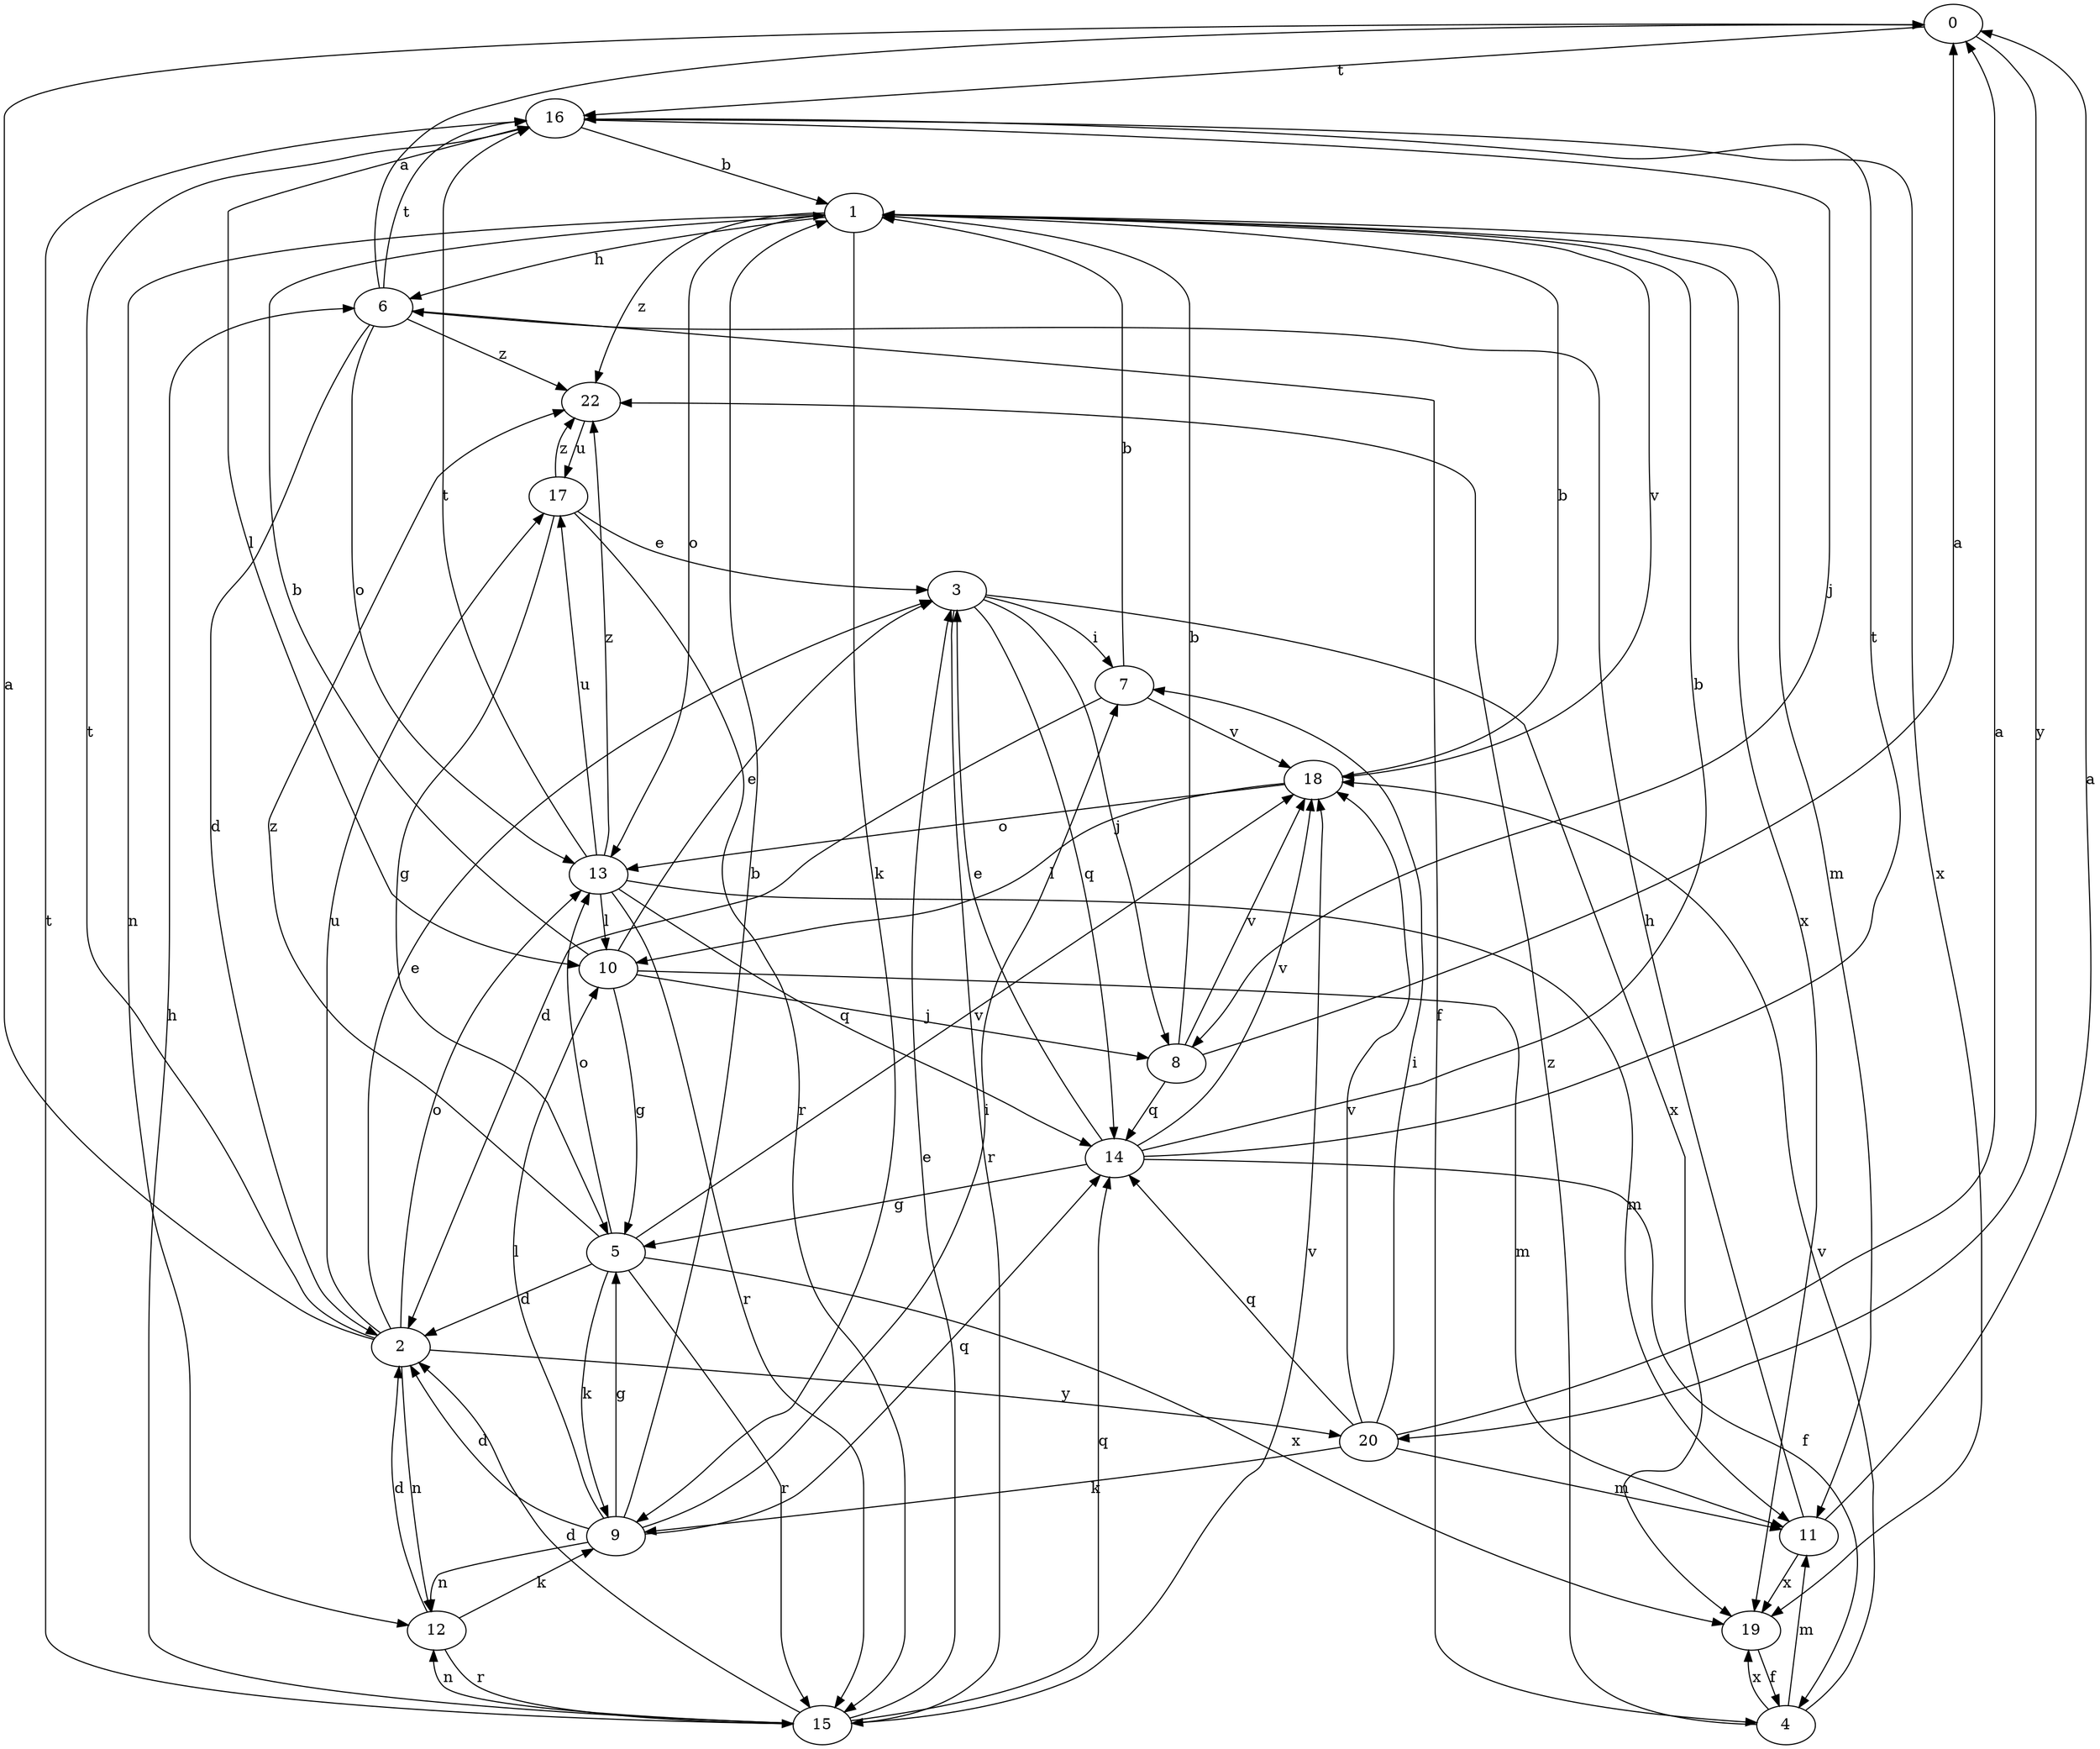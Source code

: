 strict digraph  {
0;
1;
2;
3;
4;
5;
6;
7;
8;
9;
10;
11;
12;
13;
14;
15;
16;
17;
18;
19;
20;
22;
0 -> 16  [label=t];
0 -> 20  [label=y];
1 -> 6  [label=h];
1 -> 9  [label=k];
1 -> 11  [label=m];
1 -> 12  [label=n];
1 -> 13  [label=o];
1 -> 18  [label=v];
1 -> 19  [label=x];
1 -> 22  [label=z];
2 -> 0  [label=a];
2 -> 3  [label=e];
2 -> 12  [label=n];
2 -> 13  [label=o];
2 -> 16  [label=t];
2 -> 17  [label=u];
2 -> 20  [label=y];
3 -> 7  [label=i];
3 -> 8  [label=j];
3 -> 14  [label=q];
3 -> 15  [label=r];
3 -> 19  [label=x];
4 -> 11  [label=m];
4 -> 18  [label=v];
4 -> 19  [label=x];
4 -> 22  [label=z];
5 -> 2  [label=d];
5 -> 9  [label=k];
5 -> 13  [label=o];
5 -> 15  [label=r];
5 -> 18  [label=v];
5 -> 19  [label=x];
5 -> 22  [label=z];
6 -> 0  [label=a];
6 -> 2  [label=d];
6 -> 4  [label=f];
6 -> 13  [label=o];
6 -> 16  [label=t];
6 -> 22  [label=z];
7 -> 1  [label=b];
7 -> 2  [label=d];
7 -> 18  [label=v];
8 -> 0  [label=a];
8 -> 1  [label=b];
8 -> 14  [label=q];
8 -> 18  [label=v];
9 -> 1  [label=b];
9 -> 2  [label=d];
9 -> 5  [label=g];
9 -> 7  [label=i];
9 -> 10  [label=l];
9 -> 12  [label=n];
9 -> 14  [label=q];
10 -> 1  [label=b];
10 -> 3  [label=e];
10 -> 5  [label=g];
10 -> 8  [label=j];
10 -> 11  [label=m];
11 -> 0  [label=a];
11 -> 6  [label=h];
11 -> 19  [label=x];
12 -> 2  [label=d];
12 -> 9  [label=k];
12 -> 15  [label=r];
13 -> 10  [label=l];
13 -> 11  [label=m];
13 -> 14  [label=q];
13 -> 15  [label=r];
13 -> 16  [label=t];
13 -> 17  [label=u];
13 -> 22  [label=z];
14 -> 1  [label=b];
14 -> 3  [label=e];
14 -> 4  [label=f];
14 -> 5  [label=g];
14 -> 16  [label=t];
14 -> 18  [label=v];
15 -> 2  [label=d];
15 -> 3  [label=e];
15 -> 6  [label=h];
15 -> 12  [label=n];
15 -> 14  [label=q];
15 -> 16  [label=t];
15 -> 18  [label=v];
16 -> 1  [label=b];
16 -> 8  [label=j];
16 -> 10  [label=l];
16 -> 19  [label=x];
17 -> 3  [label=e];
17 -> 5  [label=g];
17 -> 15  [label=r];
17 -> 22  [label=z];
18 -> 1  [label=b];
18 -> 10  [label=l];
18 -> 13  [label=o];
19 -> 4  [label=f];
20 -> 0  [label=a];
20 -> 7  [label=i];
20 -> 9  [label=k];
20 -> 11  [label=m];
20 -> 14  [label=q];
20 -> 18  [label=v];
22 -> 17  [label=u];
}
